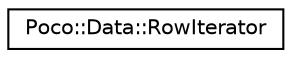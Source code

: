 digraph "Graphical Class Hierarchy"
{
 // LATEX_PDF_SIZE
  edge [fontname="Helvetica",fontsize="10",labelfontname="Helvetica",labelfontsize="10"];
  node [fontname="Helvetica",fontsize="10",shape=record];
  rankdir="LR";
  Node0 [label="Poco::Data::RowIterator",height=0.2,width=0.4,color="black", fillcolor="white", style="filled",URL="$classPoco_1_1Data_1_1RowIterator.html",tooltip="RowIterator class."];
}
